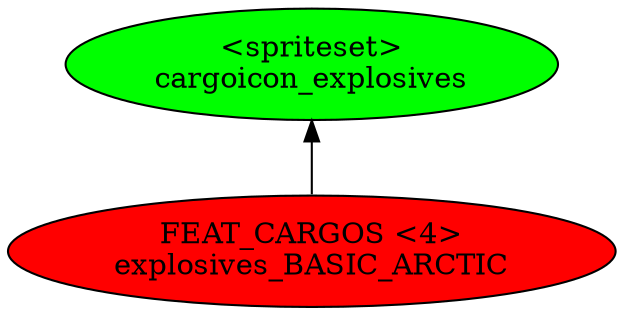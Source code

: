digraph {
rankdir="BT"
cargoicon_explosives [fillcolor=green style="filled" label="<spriteset>\ncargoicon_explosives"]
explosives_BASIC_ARCTIC [fillcolor=red style="filled" label="FEAT_CARGOS <4>\nexplosives_BASIC_ARCTIC"]
explosives_BASIC_ARCTIC->cargoicon_explosives
}
